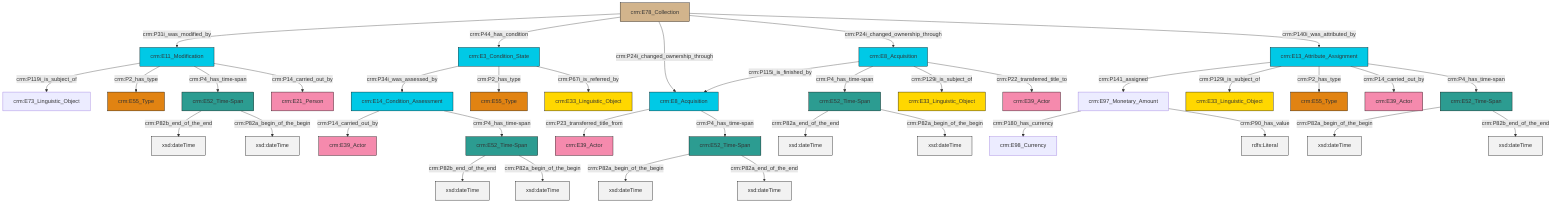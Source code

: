 graph TD
classDef Literal fill:#f2f2f2,stroke:#000000;
classDef CRM_Entity fill:#FFFFFF,stroke:#000000;
classDef Temporal_Entity fill:#00C9E6, stroke:#000000;
classDef Type fill:#E18312, stroke:#000000;
classDef Time-Span fill:#2C9C91, stroke:#000000;
classDef Appellation fill:#FFEB7F, stroke:#000000;
classDef Place fill:#008836, stroke:#000000;
classDef Persistent_Item fill:#B266B2, stroke:#000000;
classDef Conceptual_Object fill:#FFD700, stroke:#000000;
classDef Physical_Thing fill:#D2B48C, stroke:#000000;
classDef Actor fill:#f58aad, stroke:#000000;
classDef PC_Classes fill:#4ce600, stroke:#000000;
classDef Multi fill:#cccccc,stroke:#000000;

0["crm:E8_Acquisition"]:::Temporal_Entity -->|crm:P115i_is_finished_by| 1["crm:E8_Acquisition"]:::Temporal_Entity
2["crm:E14_Condition_Assessment"]:::Temporal_Entity -->|crm:P14_carried_out_by| 3["crm:E39_Actor"]:::Actor
4["crm:E97_Monetary_Amount"]:::Default -->|crm:P180_has_currency| 5["crm:E98_Currency"]:::Default
6["crm:E11_Modification"]:::Temporal_Entity -->|crm:P119i_is_subject_of| 7["crm:E73_Linguistic_Object"]:::Default
12["crm:E78_Collection"]:::Physical_Thing -->|crm:P31i_was_modified_by| 6["crm:E11_Modification"]:::Temporal_Entity
12["crm:E78_Collection"]:::Physical_Thing -->|crm:P44_has_condition| 14["crm:E3_Condition_State"]:::Temporal_Entity
4["crm:E97_Monetary_Amount"]:::Default -->|crm:P90_has_value| 15[rdfs:Literal]:::Literal
0["crm:E8_Acquisition"]:::Temporal_Entity -->|crm:P4_has_time-span| 16["crm:E52_Time-Span"]:::Time-Span
6["crm:E11_Modification"]:::Temporal_Entity -->|crm:P2_has_type| 19["crm:E55_Type"]:::Type
10["crm:E52_Time-Span"]:::Time-Span -->|crm:P82b_end_of_the_end| 20[xsd:dateTime]:::Literal
10["crm:E52_Time-Span"]:::Time-Span -->|crm:P82a_begin_of_the_begin| 21[xsd:dateTime]:::Literal
1["crm:E8_Acquisition"]:::Temporal_Entity -->|crm:P23_transferred_title_from| 17["crm:E39_Actor"]:::Actor
22["crm:E13_Attribute_Assignment"]:::Temporal_Entity -->|crm:P141_assigned| 4["crm:E97_Monetary_Amount"]:::Default
12["crm:E78_Collection"]:::Physical_Thing -->|crm:P24i_changed_ownership_through| 1["crm:E8_Acquisition"]:::Temporal_Entity
12["crm:E78_Collection"]:::Physical_Thing -->|crm:P24i_changed_ownership_through| 0["crm:E8_Acquisition"]:::Temporal_Entity
22["crm:E13_Attribute_Assignment"]:::Temporal_Entity -->|crm:P129i_is_subject_of| 32["crm:E33_Linguistic_Object"]:::Conceptual_Object
34["crm:E52_Time-Span"]:::Time-Span -->|crm:P82b_end_of_the_end| 35[xsd:dateTime]:::Literal
16["crm:E52_Time-Span"]:::Time-Span -->|crm:P82a_end_of_the_end| 38[xsd:dateTime]:::Literal
12["crm:E78_Collection"]:::Physical_Thing -->|crm:P140i_was_attributed_by| 22["crm:E13_Attribute_Assignment"]:::Temporal_Entity
0["crm:E8_Acquisition"]:::Temporal_Entity -->|crm:P129i_is_subject_of| 40["crm:E33_Linguistic_Object"]:::Conceptual_Object
22["crm:E13_Attribute_Assignment"]:::Temporal_Entity -->|crm:P2_has_type| 41["crm:E55_Type"]:::Type
25["crm:E52_Time-Span"]:::Time-Span -->|crm:P82a_begin_of_the_begin| 44[xsd:dateTime]:::Literal
14["crm:E3_Condition_State"]:::Temporal_Entity -->|crm:P34i_was_assessed_by| 2["crm:E14_Condition_Assessment"]:::Temporal_Entity
14["crm:E3_Condition_State"]:::Temporal_Entity -->|crm:P2_has_type| 30["crm:E55_Type"]:::Type
47["crm:E52_Time-Span"]:::Time-Span -->|crm:P82a_begin_of_the_begin| 50[xsd:dateTime]:::Literal
25["crm:E52_Time-Span"]:::Time-Span -->|crm:P82a_end_of_the_end| 51[xsd:dateTime]:::Literal
14["crm:E3_Condition_State"]:::Temporal_Entity -->|crm:P67i_is_referred_by| 8["crm:E33_Linguistic_Object"]:::Conceptual_Object
16["crm:E52_Time-Span"]:::Time-Span -->|crm:P82a_begin_of_the_begin| 55[xsd:dateTime]:::Literal
47["crm:E52_Time-Span"]:::Time-Span -->|crm:P82b_end_of_the_end| 56[xsd:dateTime]:::Literal
34["crm:E52_Time-Span"]:::Time-Span -->|crm:P82a_begin_of_the_begin| 58[xsd:dateTime]:::Literal
0["crm:E8_Acquisition"]:::Temporal_Entity -->|crm:P22_transferred_title_to| 36["crm:E39_Actor"]:::Actor
1["crm:E8_Acquisition"]:::Temporal_Entity -->|crm:P4_has_time-span| 25["crm:E52_Time-Span"]:::Time-Span
2["crm:E14_Condition_Assessment"]:::Temporal_Entity -->|crm:P4_has_time-span| 34["crm:E52_Time-Span"]:::Time-Span
22["crm:E13_Attribute_Assignment"]:::Temporal_Entity -->|crm:P14_carried_out_by| 60["crm:E39_Actor"]:::Actor
6["crm:E11_Modification"]:::Temporal_Entity -->|crm:P4_has_time-span| 10["crm:E52_Time-Span"]:::Time-Span
6["crm:E11_Modification"]:::Temporal_Entity -->|crm:P14_carried_out_by| 27["crm:E21_Person"]:::Actor
22["crm:E13_Attribute_Assignment"]:::Temporal_Entity -->|crm:P4_has_time-span| 47["crm:E52_Time-Span"]:::Time-Span